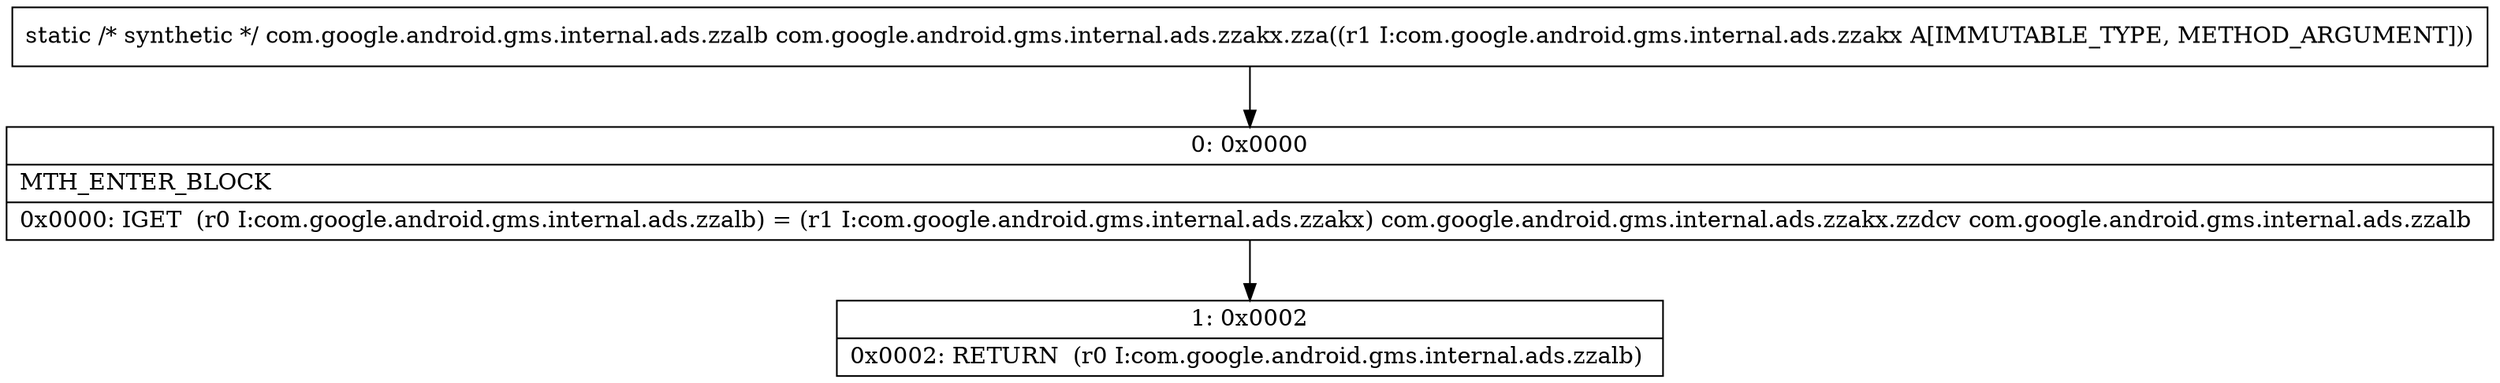 digraph "CFG forcom.google.android.gms.internal.ads.zzakx.zza(Lcom\/google\/android\/gms\/internal\/ads\/zzakx;)Lcom\/google\/android\/gms\/internal\/ads\/zzalb;" {
Node_0 [shape=record,label="{0\:\ 0x0000|MTH_ENTER_BLOCK\l|0x0000: IGET  (r0 I:com.google.android.gms.internal.ads.zzalb) = (r1 I:com.google.android.gms.internal.ads.zzakx) com.google.android.gms.internal.ads.zzakx.zzdcv com.google.android.gms.internal.ads.zzalb \l}"];
Node_1 [shape=record,label="{1\:\ 0x0002|0x0002: RETURN  (r0 I:com.google.android.gms.internal.ads.zzalb) \l}"];
MethodNode[shape=record,label="{static \/* synthetic *\/ com.google.android.gms.internal.ads.zzalb com.google.android.gms.internal.ads.zzakx.zza((r1 I:com.google.android.gms.internal.ads.zzakx A[IMMUTABLE_TYPE, METHOD_ARGUMENT])) }"];
MethodNode -> Node_0;
Node_0 -> Node_1;
}

